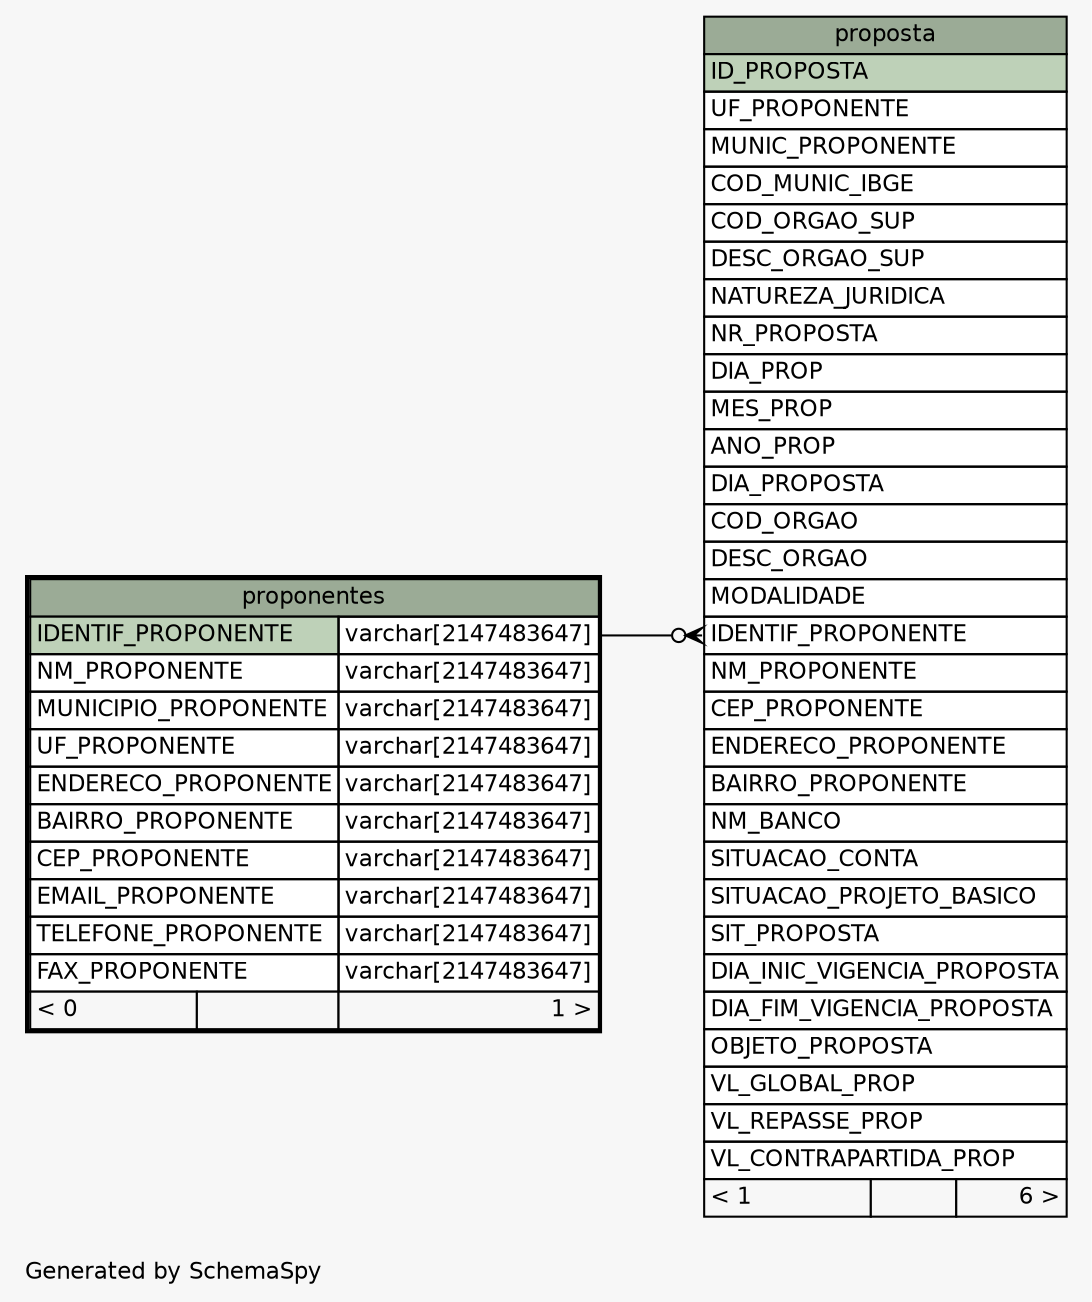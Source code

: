 // dot 2.38.0 on Windows 10 10.0
// SchemaSpy rev 590
digraph "oneDegreeRelationshipsDiagram" {
  graph [
    rankdir="RL"
    bgcolor="#f7f7f7"
    label="\nGenerated by SchemaSpy"
    labeljust="l"
    nodesep="0.18"
    ranksep="0.46"
    fontname="Helvetica"
    fontsize="11"
  ];
  node [
    fontname="Helvetica"
    fontsize="11"
    shape="plaintext"
  ];
  edge [
    arrowsize="0.8"
  ];
  "proposta":"IDENTIF_PROPONENTE":w -> "proponentes":"IDENTIF_PROPONENTE.type":e [arrowhead=none dir=back arrowtail=crowodot];
  "proponentes" [
    label=<
    <TABLE BORDER="2" CELLBORDER="1" CELLSPACING="0" BGCOLOR="#ffffff">
      <TR><TD COLSPAN="3" BGCOLOR="#9bab96" ALIGN="CENTER">proponentes</TD></TR>
      <TR><TD PORT="IDENTIF_PROPONENTE" COLSPAN="2" BGCOLOR="#bed1b8" ALIGN="LEFT">IDENTIF_PROPONENTE</TD><TD PORT="IDENTIF_PROPONENTE.type" ALIGN="LEFT">varchar[2147483647]</TD></TR>
      <TR><TD PORT="NM_PROPONENTE" COLSPAN="2" ALIGN="LEFT">NM_PROPONENTE</TD><TD PORT="NM_PROPONENTE.type" ALIGN="LEFT">varchar[2147483647]</TD></TR>
      <TR><TD PORT="MUNICIPIO_PROPONENTE" COLSPAN="2" ALIGN="LEFT">MUNICIPIO_PROPONENTE</TD><TD PORT="MUNICIPIO_PROPONENTE.type" ALIGN="LEFT">varchar[2147483647]</TD></TR>
      <TR><TD PORT="UF_PROPONENTE" COLSPAN="2" ALIGN="LEFT">UF_PROPONENTE</TD><TD PORT="UF_PROPONENTE.type" ALIGN="LEFT">varchar[2147483647]</TD></TR>
      <TR><TD PORT="ENDERECO_PROPONENTE" COLSPAN="2" ALIGN="LEFT">ENDERECO_PROPONENTE</TD><TD PORT="ENDERECO_PROPONENTE.type" ALIGN="LEFT">varchar[2147483647]</TD></TR>
      <TR><TD PORT="BAIRRO_PROPONENTE" COLSPAN="2" ALIGN="LEFT">BAIRRO_PROPONENTE</TD><TD PORT="BAIRRO_PROPONENTE.type" ALIGN="LEFT">varchar[2147483647]</TD></TR>
      <TR><TD PORT="CEP_PROPONENTE" COLSPAN="2" ALIGN="LEFT">CEP_PROPONENTE</TD><TD PORT="CEP_PROPONENTE.type" ALIGN="LEFT">varchar[2147483647]</TD></TR>
      <TR><TD PORT="EMAIL_PROPONENTE" COLSPAN="2" ALIGN="LEFT">EMAIL_PROPONENTE</TD><TD PORT="EMAIL_PROPONENTE.type" ALIGN="LEFT">varchar[2147483647]</TD></TR>
      <TR><TD PORT="TELEFONE_PROPONENTE" COLSPAN="2" ALIGN="LEFT">TELEFONE_PROPONENTE</TD><TD PORT="TELEFONE_PROPONENTE.type" ALIGN="LEFT">varchar[2147483647]</TD></TR>
      <TR><TD PORT="FAX_PROPONENTE" COLSPAN="2" ALIGN="LEFT">FAX_PROPONENTE</TD><TD PORT="FAX_PROPONENTE.type" ALIGN="LEFT">varchar[2147483647]</TD></TR>
      <TR><TD ALIGN="LEFT" BGCOLOR="#f7f7f7">&lt; 0</TD><TD ALIGN="RIGHT" BGCOLOR="#f7f7f7">  </TD><TD ALIGN="RIGHT" BGCOLOR="#f7f7f7">1 &gt;</TD></TR>
    </TABLE>>
    URL="proponentes.html"
    tooltip="proponentes"
  ];
  "proposta" [
    label=<
    <TABLE BORDER="0" CELLBORDER="1" CELLSPACING="0" BGCOLOR="#ffffff">
      <TR><TD COLSPAN="3" BGCOLOR="#9bab96" ALIGN="CENTER">proposta</TD></TR>
      <TR><TD PORT="ID_PROPOSTA" COLSPAN="3" BGCOLOR="#bed1b8" ALIGN="LEFT">ID_PROPOSTA</TD></TR>
      <TR><TD PORT="UF_PROPONENTE" COLSPAN="3" ALIGN="LEFT">UF_PROPONENTE</TD></TR>
      <TR><TD PORT="MUNIC_PROPONENTE" COLSPAN="3" ALIGN="LEFT">MUNIC_PROPONENTE</TD></TR>
      <TR><TD PORT="COD_MUNIC_IBGE" COLSPAN="3" ALIGN="LEFT">COD_MUNIC_IBGE</TD></TR>
      <TR><TD PORT="COD_ORGAO_SUP" COLSPAN="3" ALIGN="LEFT">COD_ORGAO_SUP</TD></TR>
      <TR><TD PORT="DESC_ORGAO_SUP" COLSPAN="3" ALIGN="LEFT">DESC_ORGAO_SUP</TD></TR>
      <TR><TD PORT="NATUREZA_JURIDICA" COLSPAN="3" ALIGN="LEFT">NATUREZA_JURIDICA</TD></TR>
      <TR><TD PORT="NR_PROPOSTA" COLSPAN="3" ALIGN="LEFT">NR_PROPOSTA</TD></TR>
      <TR><TD PORT="DIA_PROP" COLSPAN="3" ALIGN="LEFT">DIA_PROP</TD></TR>
      <TR><TD PORT="MES_PROP" COLSPAN="3" ALIGN="LEFT">MES_PROP</TD></TR>
      <TR><TD PORT="ANO_PROP" COLSPAN="3" ALIGN="LEFT">ANO_PROP</TD></TR>
      <TR><TD PORT="DIA_PROPOSTA" COLSPAN="3" ALIGN="LEFT">DIA_PROPOSTA</TD></TR>
      <TR><TD PORT="COD_ORGAO" COLSPAN="3" ALIGN="LEFT">COD_ORGAO</TD></TR>
      <TR><TD PORT="DESC_ORGAO" COLSPAN="3" ALIGN="LEFT">DESC_ORGAO</TD></TR>
      <TR><TD PORT="MODALIDADE" COLSPAN="3" ALIGN="LEFT">MODALIDADE</TD></TR>
      <TR><TD PORT="IDENTIF_PROPONENTE" COLSPAN="3" ALIGN="LEFT">IDENTIF_PROPONENTE</TD></TR>
      <TR><TD PORT="NM_PROPONENTE" COLSPAN="3" ALIGN="LEFT">NM_PROPONENTE</TD></TR>
      <TR><TD PORT="CEP_PROPONENTE" COLSPAN="3" ALIGN="LEFT">CEP_PROPONENTE</TD></TR>
      <TR><TD PORT="ENDERECO_PROPONENTE" COLSPAN="3" ALIGN="LEFT">ENDERECO_PROPONENTE</TD></TR>
      <TR><TD PORT="BAIRRO_PROPONENTE" COLSPAN="3" ALIGN="LEFT">BAIRRO_PROPONENTE</TD></TR>
      <TR><TD PORT="NM_BANCO" COLSPAN="3" ALIGN="LEFT">NM_BANCO</TD></TR>
      <TR><TD PORT="SITUACAO_CONTA" COLSPAN="3" ALIGN="LEFT">SITUACAO_CONTA</TD></TR>
      <TR><TD PORT="SITUACAO_PROJETO_BASICO" COLSPAN="3" ALIGN="LEFT">SITUACAO_PROJETO_BASICO</TD></TR>
      <TR><TD PORT="SIT_PROPOSTA" COLSPAN="3" ALIGN="LEFT">SIT_PROPOSTA</TD></TR>
      <TR><TD PORT="DIA_INIC_VIGENCIA_PROPOSTA" COLSPAN="3" ALIGN="LEFT">DIA_INIC_VIGENCIA_PROPOSTA</TD></TR>
      <TR><TD PORT="DIA_FIM_VIGENCIA_PROPOSTA" COLSPAN="3" ALIGN="LEFT">DIA_FIM_VIGENCIA_PROPOSTA</TD></TR>
      <TR><TD PORT="OBJETO_PROPOSTA" COLSPAN="3" ALIGN="LEFT">OBJETO_PROPOSTA</TD></TR>
      <TR><TD PORT="VL_GLOBAL_PROP" COLSPAN="3" ALIGN="LEFT">VL_GLOBAL_PROP</TD></TR>
      <TR><TD PORT="VL_REPASSE_PROP" COLSPAN="3" ALIGN="LEFT">VL_REPASSE_PROP</TD></TR>
      <TR><TD PORT="VL_CONTRAPARTIDA_PROP" COLSPAN="3" ALIGN="LEFT">VL_CONTRAPARTIDA_PROP</TD></TR>
      <TR><TD ALIGN="LEFT" BGCOLOR="#f7f7f7">&lt; 1</TD><TD ALIGN="RIGHT" BGCOLOR="#f7f7f7">  </TD><TD ALIGN="RIGHT" BGCOLOR="#f7f7f7">6 &gt;</TD></TR>
    </TABLE>>
    URL="proposta.html"
    tooltip="proposta"
  ];
}
